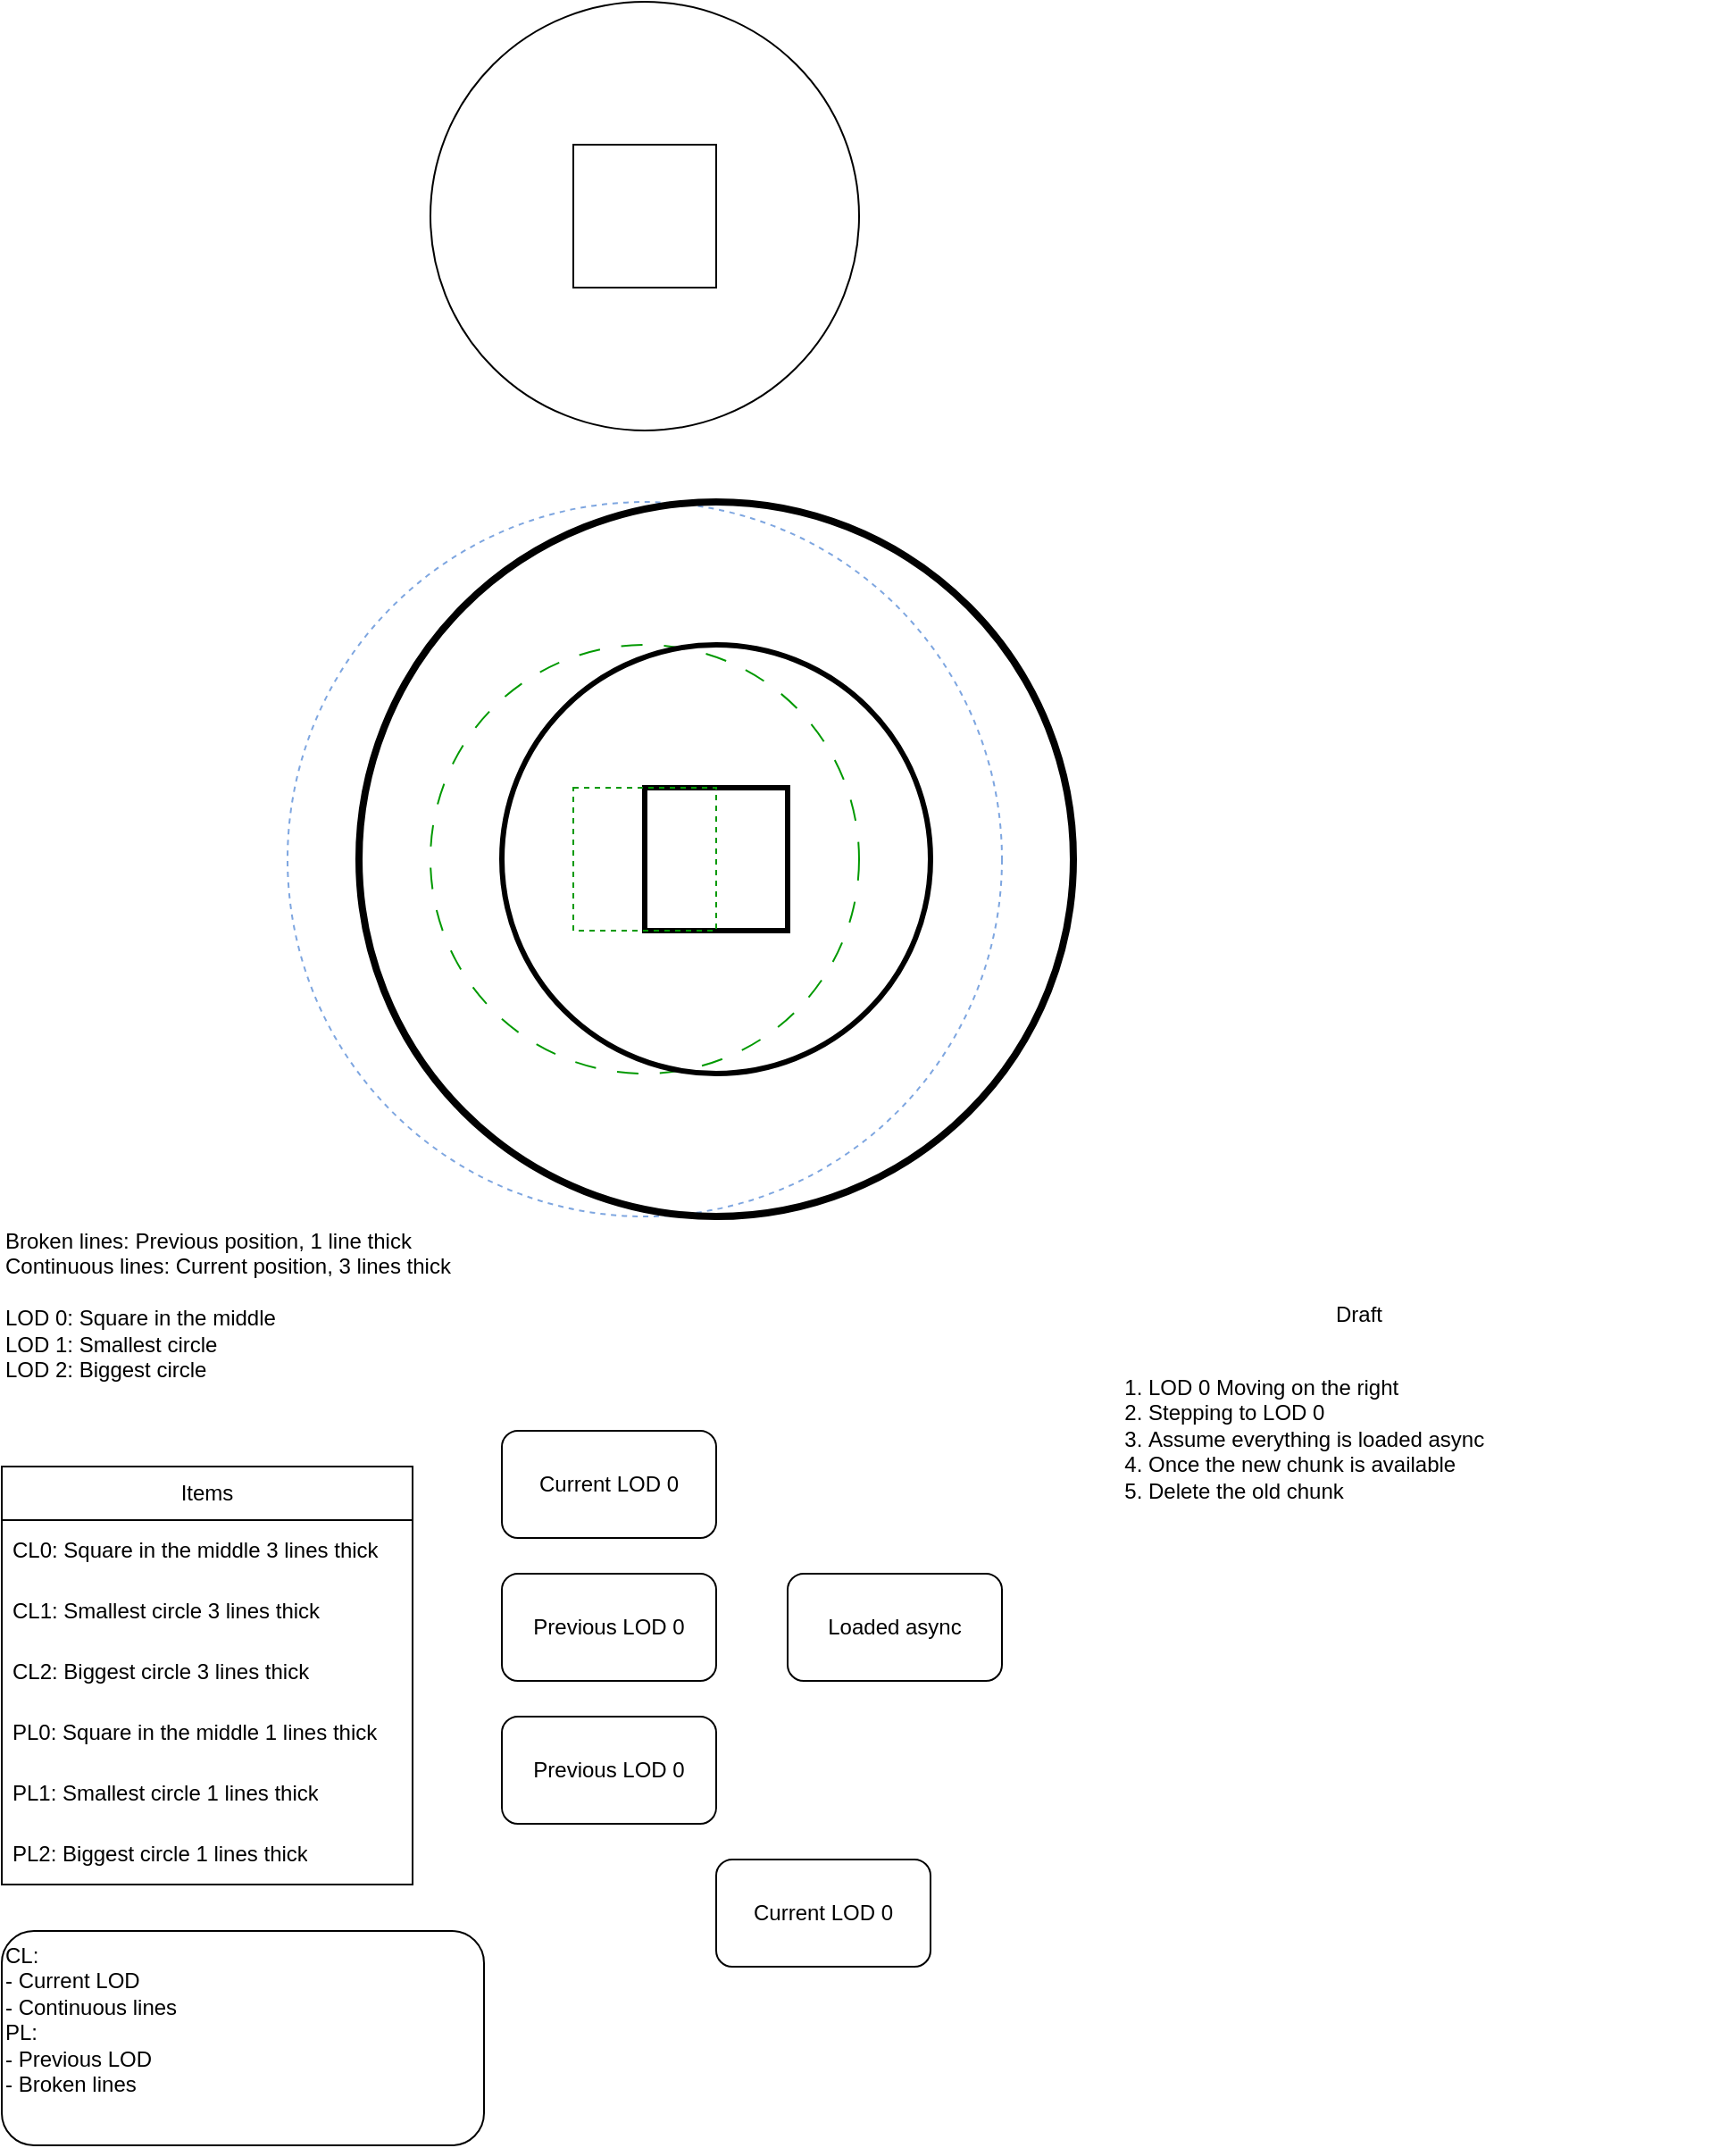 <mxfile version="21.7.4" type="device">
  <diagram name="Page-1" id="lCp6fPsICLk8MU9H2ciJ">
    <mxGraphModel dx="1121" dy="731" grid="1" gridSize="10" guides="1" tooltips="1" connect="1" arrows="1" fold="1" page="1" pageScale="1" pageWidth="850" pageHeight="1100" math="0" shadow="0">
      <root>
        <mxCell id="0" />
        <mxCell id="1" parent="0" />
        <mxCell id="ehq8woWxYnmpTR0Z6O5Y-5" value="" style="ellipse;whiteSpace=wrap;html=1;aspect=fixed;fillColor=none;strokeColor=#009900;dashed=1;dashPattern=12 12;" vertex="1" parent="1">
          <mxGeometry x="280" y="480" width="240" height="240" as="geometry" />
        </mxCell>
        <mxCell id="ehq8woWxYnmpTR0Z6O5Y-10" value="" style="ellipse;whiteSpace=wrap;html=1;aspect=fixed;fillColor=none;strokeColor=#7EA6E0;dashed=1;" vertex="1" parent="1">
          <mxGeometry x="200" y="400" width="400" height="400" as="geometry" />
        </mxCell>
        <mxCell id="ehq8woWxYnmpTR0Z6O5Y-9" value="" style="ellipse;whiteSpace=wrap;html=1;aspect=fixed;fillColor=none;strokeWidth=4;" vertex="1" parent="1">
          <mxGeometry x="240" y="400" width="400" height="400" as="geometry" />
        </mxCell>
        <mxCell id="ehq8woWxYnmpTR0Z6O5Y-1" value="" style="ellipse;whiteSpace=wrap;html=1;aspect=fixed;fillColor=none;" vertex="1" parent="1">
          <mxGeometry x="280" y="120" width="240" height="240" as="geometry" />
        </mxCell>
        <mxCell id="ehq8woWxYnmpTR0Z6O5Y-2" value="" style="whiteSpace=wrap;html=1;aspect=fixed;fillColor=none;" vertex="1" parent="1">
          <mxGeometry x="360" y="200" width="80" height="80" as="geometry" />
        </mxCell>
        <mxCell id="ehq8woWxYnmpTR0Z6O5Y-3" value="" style="ellipse;whiteSpace=wrap;html=1;aspect=fixed;fillColor=none;strokeWidth=3;" vertex="1" parent="1">
          <mxGeometry x="320" y="480" width="240" height="240" as="geometry" />
        </mxCell>
        <mxCell id="ehq8woWxYnmpTR0Z6O5Y-4" value="" style="whiteSpace=wrap;html=1;aspect=fixed;fillColor=none;strokeWidth=3;" vertex="1" parent="1">
          <mxGeometry x="400" y="560" width="80" height="80" as="geometry" />
        </mxCell>
        <mxCell id="ehq8woWxYnmpTR0Z6O5Y-6" value="" style="whiteSpace=wrap;html=1;aspect=fixed;fillColor=none;strokeColor=#009900;dashed=1;" vertex="1" parent="1">
          <mxGeometry x="360" y="560" width="80" height="80" as="geometry" />
        </mxCell>
        <mxCell id="ehq8woWxYnmpTR0Z6O5Y-7" value="Broken lines: Previous position, 1 line thick&lt;br&gt;Continuous lines: Current position, 3 lines thick&lt;br&gt;&lt;br&gt;LOD 0: Square in the middle&amp;nbsp;&lt;br&gt;LOD 1: Smallest circle&lt;br&gt;LOD 2: Biggest circle" style="text;html=1;strokeColor=none;fillColor=none;align=left;verticalAlign=top;whiteSpace=wrap;rounded=0;" vertex="1" parent="1">
          <mxGeometry x="40" y="800" width="270" height="90" as="geometry" />
        </mxCell>
        <mxCell id="ehq8woWxYnmpTR0Z6O5Y-14" value="" style="group" vertex="1" connectable="0" parent="1">
          <mxGeometry x="640" y="840" width="370" height="160" as="geometry" />
        </mxCell>
        <mxCell id="ehq8woWxYnmpTR0Z6O5Y-12" value="&lt;ol&gt;&lt;li&gt;LOD 0 Moving on the right&lt;/li&gt;&lt;li&gt;Stepping to LOD 0&lt;br&gt;&lt;/li&gt;&lt;li&gt;Assume everything is loaded async&lt;/li&gt;&lt;li&gt;Once the new chunk is available&lt;/li&gt;&lt;li&gt;Delete the old chunk&lt;/li&gt;&lt;/ol&gt;" style="text;html=1;strokeColor=none;fillColor=none;align=left;verticalAlign=top;whiteSpace=wrap;rounded=0;" vertex="1" parent="ehq8woWxYnmpTR0Z6O5Y-14">
          <mxGeometry y="30" width="370" height="130" as="geometry" />
        </mxCell>
        <mxCell id="ehq8woWxYnmpTR0Z6O5Y-13" value="Draft" style="text;html=1;strokeColor=none;fillColor=none;align=center;verticalAlign=middle;whiteSpace=wrap;rounded=0;" vertex="1" parent="ehq8woWxYnmpTR0Z6O5Y-14">
          <mxGeometry x="130" width="60" height="30" as="geometry" />
        </mxCell>
        <mxCell id="ehq8woWxYnmpTR0Z6O5Y-16" value="Current LOD 0" style="rounded=1;whiteSpace=wrap;html=1;fillColor=none;" vertex="1" parent="1">
          <mxGeometry x="320" y="920" width="120" height="60" as="geometry" />
        </mxCell>
        <mxCell id="ehq8woWxYnmpTR0Z6O5Y-18" value="Loaded async" style="rounded=1;whiteSpace=wrap;html=1;fillColor=none;" vertex="1" parent="1">
          <mxGeometry x="480" y="1000" width="120" height="60" as="geometry" />
        </mxCell>
        <mxCell id="ehq8woWxYnmpTR0Z6O5Y-22" value="Previous LOD 0" style="rounded=1;whiteSpace=wrap;html=1;fillColor=none;" vertex="1" parent="1">
          <mxGeometry x="320" y="1000" width="120" height="60" as="geometry" />
        </mxCell>
        <mxCell id="ehq8woWxYnmpTR0Z6O5Y-23" value="Previous LOD 0" style="rounded=1;whiteSpace=wrap;html=1;fillColor=none;" vertex="1" parent="1">
          <mxGeometry x="320" y="1080" width="120" height="60" as="geometry" />
        </mxCell>
        <mxCell id="ehq8woWxYnmpTR0Z6O5Y-32" value="" style="group" vertex="1" connectable="0" parent="1">
          <mxGeometry x="40" y="940" width="240" height="194" as="geometry" />
        </mxCell>
        <mxCell id="ehq8woWxYnmpTR0Z6O5Y-25" value="Items" style="swimlane;fontStyle=0;childLayout=stackLayout;horizontal=1;startSize=30;horizontalStack=0;resizeParent=1;resizeParentMax=0;resizeLast=0;collapsible=1;marginBottom=0;whiteSpace=wrap;html=1;" vertex="1" parent="ehq8woWxYnmpTR0Z6O5Y-32">
          <mxGeometry width="230" height="234" as="geometry" />
        </mxCell>
        <mxCell id="ehq8woWxYnmpTR0Z6O5Y-26" value="CL0: Square in the middle 3 lines thick" style="text;strokeColor=none;fillColor=none;align=left;verticalAlign=middle;spacingLeft=4;spacingRight=4;overflow=hidden;points=[[0,0.5],[1,0.5]];portConstraint=eastwest;rotatable=0;whiteSpace=wrap;html=1;" vertex="1" parent="ehq8woWxYnmpTR0Z6O5Y-25">
          <mxGeometry y="30" width="230" height="34" as="geometry" />
        </mxCell>
        <mxCell id="ehq8woWxYnmpTR0Z6O5Y-27" value="CL1: Smallest circle 3 lines thick" style="text;strokeColor=none;fillColor=none;align=left;verticalAlign=middle;spacingLeft=4;spacingRight=4;overflow=hidden;points=[[0,0.5],[1,0.5]];portConstraint=eastwest;rotatable=0;whiteSpace=wrap;html=1;" vertex="1" parent="ehq8woWxYnmpTR0Z6O5Y-25">
          <mxGeometry y="64" width="230" height="34" as="geometry" />
        </mxCell>
        <mxCell id="ehq8woWxYnmpTR0Z6O5Y-28" value="CL2: Biggest circle 3 lines thick" style="text;strokeColor=none;fillColor=none;align=left;verticalAlign=middle;spacingLeft=4;spacingRight=4;overflow=hidden;points=[[0,0.5],[1,0.5]];portConstraint=eastwest;rotatable=0;whiteSpace=wrap;html=1;" vertex="1" parent="ehq8woWxYnmpTR0Z6O5Y-25">
          <mxGeometry y="98" width="230" height="34" as="geometry" />
        </mxCell>
        <mxCell id="ehq8woWxYnmpTR0Z6O5Y-33" value="PL0: Square in the middle 1 lines thick" style="text;strokeColor=none;fillColor=none;align=left;verticalAlign=middle;spacingLeft=4;spacingRight=4;overflow=hidden;points=[[0,0.5],[1,0.5]];portConstraint=eastwest;rotatable=0;whiteSpace=wrap;html=1;" vertex="1" parent="ehq8woWxYnmpTR0Z6O5Y-25">
          <mxGeometry y="132" width="230" height="34" as="geometry" />
        </mxCell>
        <mxCell id="ehq8woWxYnmpTR0Z6O5Y-34" value="PL1: Smallest circle 1 lines thick" style="text;strokeColor=none;fillColor=none;align=left;verticalAlign=middle;spacingLeft=4;spacingRight=4;overflow=hidden;points=[[0,0.5],[1,0.5]];portConstraint=eastwest;rotatable=0;whiteSpace=wrap;html=1;" vertex="1" parent="ehq8woWxYnmpTR0Z6O5Y-25">
          <mxGeometry y="166" width="230" height="34" as="geometry" />
        </mxCell>
        <mxCell id="ehq8woWxYnmpTR0Z6O5Y-35" value="PL2: Biggest circle 1 lines thick" style="text;strokeColor=none;fillColor=none;align=left;verticalAlign=middle;spacingLeft=4;spacingRight=4;overflow=hidden;points=[[0,0.5],[1,0.5]];portConstraint=eastwest;rotatable=0;whiteSpace=wrap;html=1;" vertex="1" parent="ehq8woWxYnmpTR0Z6O5Y-25">
          <mxGeometry y="200" width="230" height="34" as="geometry" />
        </mxCell>
        <mxCell id="ehq8woWxYnmpTR0Z6O5Y-36" value="CL: &lt;br&gt;- Current LOD&lt;br&gt;- Continuous lines&lt;br&gt;PL: &lt;br&gt;- Previous LOD&lt;br&gt;- Broken lines" style="rounded=1;whiteSpace=wrap;html=1;fillColor=none;align=left;verticalAlign=top;" vertex="1" parent="1">
          <mxGeometry x="40" y="1200" width="270" height="120" as="geometry" />
        </mxCell>
        <mxCell id="ehq8woWxYnmpTR0Z6O5Y-37" value="Current LOD 0" style="rounded=1;whiteSpace=wrap;html=1;fillColor=none;" vertex="1" parent="1">
          <mxGeometry x="440" y="1160" width="120" height="60" as="geometry" />
        </mxCell>
      </root>
    </mxGraphModel>
  </diagram>
</mxfile>

